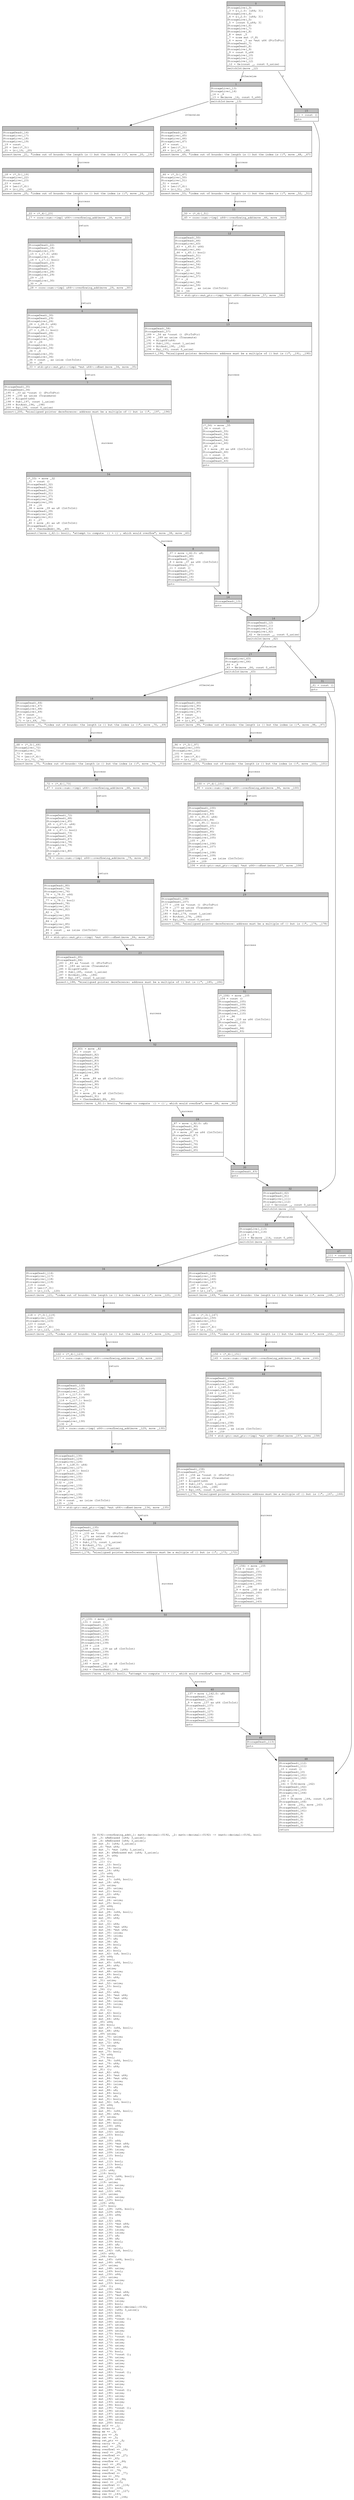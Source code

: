 digraph Mir_0_849 {
    graph [fontname="Courier, monospace"];
    node [fontname="Courier, monospace"];
    edge [fontname="Courier, monospace"];
    label=<fn U192::overflowing_add(_1: math::decimal::U192, _2: math::decimal::U192) -&gt; (math::decimal::U192, bool)<br align="left"/>let _3: &amp;ReErased [u64; 3_usize];<br align="left"/>let _4: &amp;ReErased [u64; 3_usize];<br align="left"/>let mut _5: [u64; 3_usize];<br align="left"/>let _6: *mut u64;<br align="left"/>let mut _7: *mut [u64; 3_usize];<br align="left"/>let mut _8: &amp;ReErased mut [u64; 3_usize];<br align="left"/>let mut _9: u64;<br align="left"/>let _10: ();<br align="left"/>let _11: ();<br align="left"/>let mut _12: bool;<br align="left"/>let mut _13: bool;<br align="left"/>let mut _14: u64;<br align="left"/>let _15: u64;<br align="left"/>let _16: bool;<br align="left"/>let mut _17: (u64, bool);<br align="left"/>let mut _18: u64;<br align="left"/>let _19: usize;<br align="left"/>let mut _20: usize;<br align="left"/>let mut _21: bool;<br align="left"/>let mut _22: u64;<br align="left"/>let _23: usize;<br align="left"/>let mut _24: usize;<br align="left"/>let mut _25: bool;<br align="left"/>let _26: u64;<br align="left"/>let _27: bool;<br align="left"/>let mut _28: (u64, bool);<br align="left"/>let mut _29: u64;<br align="left"/>let mut _30: u64;<br align="left"/>let _31: ();<br align="left"/>let mut _32: u64;<br align="left"/>let mut _33: *mut u64;<br align="left"/>let mut _34: *mut u64;<br align="left"/>let mut _35: isize;<br align="left"/>let mut _36: isize;<br align="left"/>let mut _37: u8;<br align="left"/>let mut _38: u8;<br align="left"/>let mut _39: bool;<br align="left"/>let mut _40: u8;<br align="left"/>let mut _41: bool;<br align="left"/>let mut _42: (u8, bool);<br align="left"/>let _43: u64;<br align="left"/>let _44: bool;<br align="left"/>let mut _45: (u64, bool);<br align="left"/>let mut _46: u64;<br align="left"/>let _47: usize;<br align="left"/>let mut _48: usize;<br align="left"/>let mut _49: bool;<br align="left"/>let mut _50: u64;<br align="left"/>let _51: usize;<br align="left"/>let mut _52: usize;<br align="left"/>let mut _53: bool;<br align="left"/>let _54: ();<br align="left"/>let mut _55: u64;<br align="left"/>let mut _56: *mut u64;<br align="left"/>let mut _57: *mut u64;<br align="left"/>let mut _58: isize;<br align="left"/>let mut _59: isize;<br align="left"/>let mut _60: bool;<br align="left"/>let _61: ();<br align="left"/>let mut _62: bool;<br align="left"/>let mut _63: bool;<br align="left"/>let mut _64: u64;<br align="left"/>let _65: u64;<br align="left"/>let _66: bool;<br align="left"/>let mut _67: (u64, bool);<br align="left"/>let mut _68: u64;<br align="left"/>let _69: usize;<br align="left"/>let mut _70: usize;<br align="left"/>let mut _71: bool;<br align="left"/>let mut _72: u64;<br align="left"/>let _73: usize;<br align="left"/>let mut _74: usize;<br align="left"/>let mut _75: bool;<br align="left"/>let _76: u64;<br align="left"/>let _77: bool;<br align="left"/>let mut _78: (u64, bool);<br align="left"/>let mut _79: u64;<br align="left"/>let mut _80: u64;<br align="left"/>let _81: ();<br align="left"/>let mut _82: u64;<br align="left"/>let mut _83: *mut u64;<br align="left"/>let mut _84: *mut u64;<br align="left"/>let mut _85: isize;<br align="left"/>let mut _86: isize;<br align="left"/>let mut _87: u8;<br align="left"/>let mut _88: u8;<br align="left"/>let mut _89: bool;<br align="left"/>let mut _90: u8;<br align="left"/>let mut _91: bool;<br align="left"/>let mut _92: (u8, bool);<br align="left"/>let _93: u64;<br align="left"/>let _94: bool;<br align="left"/>let mut _95: (u64, bool);<br align="left"/>let mut _96: u64;<br align="left"/>let _97: usize;<br align="left"/>let mut _98: usize;<br align="left"/>let mut _99: bool;<br align="left"/>let mut _100: u64;<br align="left"/>let _101: usize;<br align="left"/>let mut _102: usize;<br align="left"/>let mut _103: bool;<br align="left"/>let _104: ();<br align="left"/>let mut _105: u64;<br align="left"/>let mut _106: *mut u64;<br align="left"/>let mut _107: *mut u64;<br align="left"/>let mut _108: isize;<br align="left"/>let mut _109: isize;<br align="left"/>let mut _110: bool;<br align="left"/>let _111: ();<br align="left"/>let mut _112: bool;<br align="left"/>let mut _113: bool;<br align="left"/>let mut _114: u64;<br align="left"/>let _115: u64;<br align="left"/>let _116: bool;<br align="left"/>let mut _117: (u64, bool);<br align="left"/>let mut _118: u64;<br align="left"/>let _119: usize;<br align="left"/>let mut _120: usize;<br align="left"/>let mut _121: bool;<br align="left"/>let mut _122: u64;<br align="left"/>let _123: usize;<br align="left"/>let mut _124: usize;<br align="left"/>let mut _125: bool;<br align="left"/>let _126: u64;<br align="left"/>let _127: bool;<br align="left"/>let mut _128: (u64, bool);<br align="left"/>let mut _129: u64;<br align="left"/>let mut _130: u64;<br align="left"/>let _131: ();<br align="left"/>let mut _132: u64;<br align="left"/>let mut _133: *mut u64;<br align="left"/>let mut _134: *mut u64;<br align="left"/>let mut _135: isize;<br align="left"/>let mut _136: isize;<br align="left"/>let mut _137: u8;<br align="left"/>let mut _138: u8;<br align="left"/>let mut _139: bool;<br align="left"/>let mut _140: u8;<br align="left"/>let mut _141: bool;<br align="left"/>let mut _142: (u8, bool);<br align="left"/>let _143: u64;<br align="left"/>let _144: bool;<br align="left"/>let mut _145: (u64, bool);<br align="left"/>let mut _146: u64;<br align="left"/>let _147: usize;<br align="left"/>let mut _148: usize;<br align="left"/>let mut _149: bool;<br align="left"/>let mut _150: u64;<br align="left"/>let _151: usize;<br align="left"/>let mut _152: usize;<br align="left"/>let mut _153: bool;<br align="left"/>let _154: ();<br align="left"/>let mut _155: u64;<br align="left"/>let mut _156: *mut u64;<br align="left"/>let mut _157: *mut u64;<br align="left"/>let mut _158: isize;<br align="left"/>let mut _159: isize;<br align="left"/>let mut _160: bool;<br align="left"/>let mut _161: math::decimal::U192;<br align="left"/>let mut _162: [u64; 3_usize];<br align="left"/>let mut _163: bool;<br align="left"/>let mut _164: u64;<br align="left"/>let mut _165: *const ();<br align="left"/>let mut _166: usize;<br align="left"/>let mut _167: usize;<br align="left"/>let mut _168: usize;<br align="left"/>let mut _169: usize;<br align="left"/>let mut _170: bool;<br align="left"/>let mut _171: *const ();<br align="left"/>let mut _172: usize;<br align="left"/>let mut _173: usize;<br align="left"/>let mut _174: usize;<br align="left"/>let mut _175: usize;<br align="left"/>let mut _176: bool;<br align="left"/>let mut _177: *const ();<br align="left"/>let mut _178: usize;<br align="left"/>let mut _179: usize;<br align="left"/>let mut _180: usize;<br align="left"/>let mut _181: usize;<br align="left"/>let mut _182: bool;<br align="left"/>let mut _183: *const ();<br align="left"/>let mut _184: usize;<br align="left"/>let mut _185: usize;<br align="left"/>let mut _186: usize;<br align="left"/>let mut _187: usize;<br align="left"/>let mut _188: bool;<br align="left"/>let mut _189: *const ();<br align="left"/>let mut _190: usize;<br align="left"/>let mut _191: usize;<br align="left"/>let mut _192: usize;<br align="left"/>let mut _193: usize;<br align="left"/>let mut _194: bool;<br align="left"/>let mut _195: *const ();<br align="left"/>let mut _196: usize;<br align="left"/>let mut _197: usize;<br align="left"/>let mut _198: usize;<br align="left"/>let mut _199: usize;<br align="left"/>let mut _200: bool;<br align="left"/>debug self =&gt; _1;<br align="left"/>debug other =&gt; _2;<br align="left"/>debug me =&gt; _3;<br align="left"/>debug you =&gt; _4;<br align="left"/>debug ret =&gt; _5;<br align="left"/>debug ret_ptr =&gt; _6;<br align="left"/>debug carry =&gt; _9;<br align="left"/>debug res1 =&gt; _15;<br align="left"/>debug overflow1 =&gt; _16;<br align="left"/>debug res2 =&gt; _26;<br align="left"/>debug overflow2 =&gt; _27;<br align="left"/>debug res =&gt; _43;<br align="left"/>debug overflow =&gt; _44;<br align="left"/>debug res1 =&gt; _65;<br align="left"/>debug overflow1 =&gt; _66;<br align="left"/>debug res2 =&gt; _76;<br align="left"/>debug overflow2 =&gt; _77;<br align="left"/>debug res =&gt; _93;<br align="left"/>debug overflow =&gt; _94;<br align="left"/>debug res1 =&gt; _115;<br align="left"/>debug overflow1 =&gt; _116;<br align="left"/>debug res2 =&gt; _126;<br align="left"/>debug overflow2 =&gt; _127;<br align="left"/>debug res =&gt; _143;<br align="left"/>debug overflow =&gt; _144;<br align="left"/>>;
    bb0__0_849 [shape="none", label=<<table border="0" cellborder="1" cellspacing="0"><tr><td bgcolor="gray" align="center" colspan="1">0</td></tr><tr><td align="left" balign="left">StorageLive(_3)<br/>_3 = &amp;(_1.0: [u64; 3])<br/>StorageLive(_4)<br/>_4 = &amp;(_2.0: [u64; 3])<br/>StorageLive(_5)<br/>_5 = [const 0_u64; 3]<br/>StorageLive(_6)<br/>StorageLive(_7)<br/>StorageLive(_8)<br/>_8 = &amp;mut _5<br/>_7 = &amp;raw mut (*_8)<br/>_6 = move _7 as *mut u64 (PtrToPtr)<br/>StorageDead(_7)<br/>StorageDead(_8)<br/>StorageLive(_9)<br/>_9 = const 0_u64<br/>StorageLive(_10)<br/>StorageLive(_11)<br/>StorageLive(_12)<br/>_12 = Ge(const _, const 0_usize)<br/></td></tr><tr><td align="left">switchInt(move _12)</td></tr></table>>];
    bb1__0_849 [shape="none", label=<<table border="0" cellborder="1" cellspacing="0"><tr><td bgcolor="gray" align="center" colspan="1">1</td></tr><tr><td align="left" balign="left">StorageLive(_13)<br/>StorageLive(_14)<br/>_14 = _9<br/>_13 = Ne(move _14, const 0_u64)<br/></td></tr><tr><td align="left">switchInt(move _13)</td></tr></table>>];
    bb2__0_849 [shape="none", label=<<table border="0" cellborder="1" cellspacing="0"><tr><td bgcolor="gray" align="center" colspan="1">2</td></tr><tr><td align="left" balign="left">StorageDead(_14)<br/>StorageLive(_17)<br/>StorageLive(_18)<br/>StorageLive(_19)<br/>_19 = const _<br/>_20 = Len((*_3))<br/>_21 = Lt(_19, _20)<br/></td></tr><tr><td align="left">assert(move _21, &quot;index out of bounds: the length is {} but the index is {}&quot;, move _20, _19)</td></tr></table>>];
    bb3__0_849 [shape="none", label=<<table border="0" cellborder="1" cellspacing="0"><tr><td bgcolor="gray" align="center" colspan="1">3</td></tr><tr><td align="left" balign="left">_18 = (*_3)[_19]<br/>StorageLive(_22)<br/>StorageLive(_23)<br/>_23 = const _<br/>_24 = Len((*_4))<br/>_25 = Lt(_23, _24)<br/></td></tr><tr><td align="left">assert(move _25, &quot;index out of bounds: the length is {} but the index is {}&quot;, move _24, _23)</td></tr></table>>];
    bb4__0_849 [shape="none", label=<<table border="0" cellborder="1" cellspacing="0"><tr><td bgcolor="gray" align="center" colspan="1">4</td></tr><tr><td align="left" balign="left">_22 = (*_4)[_23]<br/></td></tr><tr><td align="left">_17 = core::num::&lt;impl u64&gt;::overflowing_add(move _18, move _22)</td></tr></table>>];
    bb5__0_849 [shape="none", label=<<table border="0" cellborder="1" cellspacing="0"><tr><td bgcolor="gray" align="center" colspan="1">5</td></tr><tr><td align="left" balign="left">StorageDead(_22)<br/>StorageDead(_18)<br/>StorageLive(_15)<br/>_15 = (_17.0: u64)<br/>StorageLive(_16)<br/>_16 = (_17.1: bool)<br/>StorageDead(_23)<br/>StorageDead(_19)<br/>StorageDead(_17)<br/>StorageLive(_28)<br/>StorageLive(_29)<br/>_29 = _15<br/>StorageLive(_30)<br/>_30 = _9<br/></td></tr><tr><td align="left">_28 = core::num::&lt;impl u64&gt;::overflowing_add(move _29, move _30)</td></tr></table>>];
    bb6__0_849 [shape="none", label=<<table border="0" cellborder="1" cellspacing="0"><tr><td bgcolor="gray" align="center" colspan="1">6</td></tr><tr><td align="left" balign="left">StorageDead(_30)<br/>StorageDead(_29)<br/>StorageLive(_26)<br/>_26 = (_28.0: u64)<br/>StorageLive(_27)<br/>_27 = (_28.1: bool)<br/>StorageDead(_28)<br/>StorageLive(_31)<br/>StorageLive(_32)<br/>_32 = _26<br/>StorageLive(_33)<br/>StorageLive(_34)<br/>_34 = _6<br/>StorageLive(_35)<br/>StorageLive(_36)<br/>_36 = const _ as isize (IntToInt)<br/>_35 = _36<br/></td></tr><tr><td align="left">_33 = std::ptr::mut_ptr::&lt;impl *mut u64&gt;::offset(move _34, move _35)</td></tr></table>>];
    bb7__0_849 [shape="none", label=<<table border="0" cellborder="1" cellspacing="0"><tr><td bgcolor="gray" align="center" colspan="1">7</td></tr><tr><td align="left" balign="left">StorageDead(_35)<br/>StorageDead(_34)<br/>_195 = _33 as *const () (PtrToPtr)<br/>_196 = _195 as usize (Transmute)<br/>_197 = AlignOf(u64)<br/>_198 = Sub(_197, const 1_usize)<br/>_199 = BitAnd(_196, _198)<br/>_200 = Eq(_199, const 0_usize)<br/></td></tr><tr><td align="left">assert(_200, &quot;misaligned pointer dereference: address must be a multiple of {} but is {}&quot;, _197, _196)</td></tr></table>>];
    bb8__0_849 [shape="none", label=<<table border="0" cellborder="1" cellspacing="0"><tr><td bgcolor="gray" align="center" colspan="1">8</td></tr><tr><td align="left" balign="left">_37 = move (_42.0: u8)<br/>StorageDead(_40)<br/>StorageDead(_38)<br/>_9 = move _37 as u64 (IntToInt)<br/>StorageDead(_37)<br/>_11 = const ()<br/>StorageDead(_27)<br/>StorageDead(_26)<br/>StorageDead(_16)<br/>StorageDead(_15)<br/></td></tr><tr><td align="left">goto</td></tr></table>>];
    bb9__0_849 [shape="none", label=<<table border="0" cellborder="1" cellspacing="0"><tr><td bgcolor="gray" align="center" colspan="1">9</td></tr><tr><td align="left" balign="left">StorageDead(_14)<br/>StorageLive(_45)<br/>StorageLive(_46)<br/>StorageLive(_47)<br/>_47 = const _<br/>_48 = Len((*_3))<br/>_49 = Lt(_47, _48)<br/></td></tr><tr><td align="left">assert(move _49, &quot;index out of bounds: the length is {} but the index is {}&quot;, move _48, _47)</td></tr></table>>];
    bb10__0_849 [shape="none", label=<<table border="0" cellborder="1" cellspacing="0"><tr><td bgcolor="gray" align="center" colspan="1">10</td></tr><tr><td align="left" balign="left">_46 = (*_3)[_47]<br/>StorageLive(_50)<br/>StorageLive(_51)<br/>_51 = const _<br/>_52 = Len((*_4))<br/>_53 = Lt(_51, _52)<br/></td></tr><tr><td align="left">assert(move _53, &quot;index out of bounds: the length is {} but the index is {}&quot;, move _52, _51)</td></tr></table>>];
    bb11__0_849 [shape="none", label=<<table border="0" cellborder="1" cellspacing="0"><tr><td bgcolor="gray" align="center" colspan="1">11</td></tr><tr><td align="left" balign="left">_50 = (*_4)[_51]<br/></td></tr><tr><td align="left">_45 = core::num::&lt;impl u64&gt;::overflowing_add(move _46, move _50)</td></tr></table>>];
    bb12__0_849 [shape="none", label=<<table border="0" cellborder="1" cellspacing="0"><tr><td bgcolor="gray" align="center" colspan="1">12</td></tr><tr><td align="left" balign="left">StorageDead(_50)<br/>StorageDead(_46)<br/>StorageLive(_43)<br/>_43 = (_45.0: u64)<br/>StorageLive(_44)<br/>_44 = (_45.1: bool)<br/>StorageDead(_51)<br/>StorageDead(_47)<br/>StorageDead(_45)<br/>StorageLive(_54)<br/>StorageLive(_55)<br/>_55 = _43<br/>StorageLive(_56)<br/>StorageLive(_57)<br/>_57 = _6<br/>StorageLive(_58)<br/>StorageLive(_59)<br/>_59 = const _ as isize (IntToInt)<br/>_58 = _59<br/></td></tr><tr><td align="left">_56 = std::ptr::mut_ptr::&lt;impl *mut u64&gt;::offset(move _57, move _58)</td></tr></table>>];
    bb13__0_849 [shape="none", label=<<table border="0" cellborder="1" cellspacing="0"><tr><td bgcolor="gray" align="center" colspan="1">13</td></tr><tr><td align="left" balign="left">StorageDead(_58)<br/>StorageDead(_57)<br/>_189 = _56 as *const () (PtrToPtr)<br/>_190 = _189 as usize (Transmute)<br/>_191 = AlignOf(u64)<br/>_192 = Sub(_191, const 1_usize)<br/>_193 = BitAnd(_190, _192)<br/>_194 = Eq(_193, const 0_usize)<br/></td></tr><tr><td align="left">assert(_194, &quot;misaligned pointer dereference: address must be a multiple of {} but is {}&quot;, _191, _190)</td></tr></table>>];
    bb14__0_849 [shape="none", label=<<table border="0" cellborder="1" cellspacing="0"><tr><td bgcolor="gray" align="center" colspan="1">14</td></tr><tr><td align="left" balign="left">StorageDead(_13)<br/></td></tr><tr><td align="left">goto</td></tr></table>>];
    bb15__0_849 [shape="none", label=<<table border="0" cellborder="1" cellspacing="0"><tr><td bgcolor="gray" align="center" colspan="1">15</td></tr><tr><td align="left" balign="left">_11 = const ()<br/></td></tr><tr><td align="left">goto</td></tr></table>>];
    bb16__0_849 [shape="none", label=<<table border="0" cellborder="1" cellspacing="0"><tr><td bgcolor="gray" align="center" colspan="1">16</td></tr><tr><td align="left" balign="left">StorageDead(_12)<br/>StorageDead(_11)<br/>StorageLive(_61)<br/>StorageLive(_62)<br/>_62 = Ge(const _, const 0_usize)<br/></td></tr><tr><td align="left">switchInt(move _62)</td></tr></table>>];
    bb17__0_849 [shape="none", label=<<table border="0" cellborder="1" cellspacing="0"><tr><td bgcolor="gray" align="center" colspan="1">17</td></tr><tr><td align="left" balign="left">StorageLive(_63)<br/>StorageLive(_64)<br/>_64 = _9<br/>_63 = Ne(move _64, const 0_u64)<br/></td></tr><tr><td align="left">switchInt(move _63)</td></tr></table>>];
    bb18__0_849 [shape="none", label=<<table border="0" cellborder="1" cellspacing="0"><tr><td bgcolor="gray" align="center" colspan="1">18</td></tr><tr><td align="left" balign="left">StorageDead(_64)<br/>StorageLive(_67)<br/>StorageLive(_68)<br/>StorageLive(_69)<br/>_69 = const _<br/>_70 = Len((*_3))<br/>_71 = Lt(_69, _70)<br/></td></tr><tr><td align="left">assert(move _71, &quot;index out of bounds: the length is {} but the index is {}&quot;, move _70, _69)</td></tr></table>>];
    bb19__0_849 [shape="none", label=<<table border="0" cellborder="1" cellspacing="0"><tr><td bgcolor="gray" align="center" colspan="1">19</td></tr><tr><td align="left" balign="left">_68 = (*_3)[_69]<br/>StorageLive(_72)<br/>StorageLive(_73)<br/>_73 = const _<br/>_74 = Len((*_4))<br/>_75 = Lt(_73, _74)<br/></td></tr><tr><td align="left">assert(move _75, &quot;index out of bounds: the length is {} but the index is {}&quot;, move _74, _73)</td></tr></table>>];
    bb20__0_849 [shape="none", label=<<table border="0" cellborder="1" cellspacing="0"><tr><td bgcolor="gray" align="center" colspan="1">20</td></tr><tr><td align="left" balign="left">_72 = (*_4)[_73]<br/></td></tr><tr><td align="left">_67 = core::num::&lt;impl u64&gt;::overflowing_add(move _68, move _72)</td></tr></table>>];
    bb21__0_849 [shape="none", label=<<table border="0" cellborder="1" cellspacing="0"><tr><td bgcolor="gray" align="center" colspan="1">21</td></tr><tr><td align="left" balign="left">StorageDead(_72)<br/>StorageDead(_68)<br/>StorageLive(_65)<br/>_65 = (_67.0: u64)<br/>StorageLive(_66)<br/>_66 = (_67.1: bool)<br/>StorageDead(_73)<br/>StorageDead(_69)<br/>StorageDead(_67)<br/>StorageLive(_78)<br/>StorageLive(_79)<br/>_79 = _65<br/>StorageLive(_80)<br/>_80 = _9<br/></td></tr><tr><td align="left">_78 = core::num::&lt;impl u64&gt;::overflowing_add(move _79, move _80)</td></tr></table>>];
    bb22__0_849 [shape="none", label=<<table border="0" cellborder="1" cellspacing="0"><tr><td bgcolor="gray" align="center" colspan="1">22</td></tr><tr><td align="left" balign="left">StorageDead(_80)<br/>StorageDead(_79)<br/>StorageLive(_76)<br/>_76 = (_78.0: u64)<br/>StorageLive(_77)<br/>_77 = (_78.1: bool)<br/>StorageDead(_78)<br/>StorageLive(_81)<br/>StorageLive(_82)<br/>_82 = _76<br/>StorageLive(_83)<br/>StorageLive(_84)<br/>_84 = _6<br/>StorageLive(_85)<br/>StorageLive(_86)<br/>_86 = const _ as isize (IntToInt)<br/>_85 = _86<br/></td></tr><tr><td align="left">_83 = std::ptr::mut_ptr::&lt;impl *mut u64&gt;::offset(move _84, move _85)</td></tr></table>>];
    bb23__0_849 [shape="none", label=<<table border="0" cellborder="1" cellspacing="0"><tr><td bgcolor="gray" align="center" colspan="1">23</td></tr><tr><td align="left" balign="left">StorageDead(_85)<br/>StorageDead(_84)<br/>_183 = _83 as *const () (PtrToPtr)<br/>_184 = _183 as usize (Transmute)<br/>_185 = AlignOf(u64)<br/>_186 = Sub(_185, const 1_usize)<br/>_187 = BitAnd(_184, _186)<br/>_188 = Eq(_187, const 0_usize)<br/></td></tr><tr><td align="left">assert(_188, &quot;misaligned pointer dereference: address must be a multiple of {} but is {}&quot;, _185, _184)</td></tr></table>>];
    bb24__0_849 [shape="none", label=<<table border="0" cellborder="1" cellspacing="0"><tr><td bgcolor="gray" align="center" colspan="1">24</td></tr><tr><td align="left" balign="left">_87 = move (_92.0: u8)<br/>StorageDead(_90)<br/>StorageDead(_88)<br/>_9 = move _87 as u64 (IntToInt)<br/>StorageDead(_87)<br/>_61 = const ()<br/>StorageDead(_77)<br/>StorageDead(_76)<br/>StorageDead(_66)<br/>StorageDead(_65)<br/></td></tr><tr><td align="left">goto</td></tr></table>>];
    bb25__0_849 [shape="none", label=<<table border="0" cellborder="1" cellspacing="0"><tr><td bgcolor="gray" align="center" colspan="1">25</td></tr><tr><td align="left" balign="left">StorageDead(_64)<br/>StorageLive(_95)<br/>StorageLive(_96)<br/>StorageLive(_97)<br/>_97 = const _<br/>_98 = Len((*_3))<br/>_99 = Lt(_97, _98)<br/></td></tr><tr><td align="left">assert(move _99, &quot;index out of bounds: the length is {} but the index is {}&quot;, move _98, _97)</td></tr></table>>];
    bb26__0_849 [shape="none", label=<<table border="0" cellborder="1" cellspacing="0"><tr><td bgcolor="gray" align="center" colspan="1">26</td></tr><tr><td align="left" balign="left">_96 = (*_3)[_97]<br/>StorageLive(_100)<br/>StorageLive(_101)<br/>_101 = const _<br/>_102 = Len((*_4))<br/>_103 = Lt(_101, _102)<br/></td></tr><tr><td align="left">assert(move _103, &quot;index out of bounds: the length is {} but the index is {}&quot;, move _102, _101)</td></tr></table>>];
    bb27__0_849 [shape="none", label=<<table border="0" cellborder="1" cellspacing="0"><tr><td bgcolor="gray" align="center" colspan="1">27</td></tr><tr><td align="left" balign="left">_100 = (*_4)[_101]<br/></td></tr><tr><td align="left">_95 = core::num::&lt;impl u64&gt;::overflowing_add(move _96, move _100)</td></tr></table>>];
    bb28__0_849 [shape="none", label=<<table border="0" cellborder="1" cellspacing="0"><tr><td bgcolor="gray" align="center" colspan="1">28</td></tr><tr><td align="left" balign="left">StorageDead(_100)<br/>StorageDead(_96)<br/>StorageLive(_93)<br/>_93 = (_95.0: u64)<br/>StorageLive(_94)<br/>_94 = (_95.1: bool)<br/>StorageDead(_101)<br/>StorageDead(_97)<br/>StorageDead(_95)<br/>StorageLive(_104)<br/>StorageLive(_105)<br/>_105 = _93<br/>StorageLive(_106)<br/>StorageLive(_107)<br/>_107 = _6<br/>StorageLive(_108)<br/>StorageLive(_109)<br/>_109 = const _ as isize (IntToInt)<br/>_108 = _109<br/></td></tr><tr><td align="left">_106 = std::ptr::mut_ptr::&lt;impl *mut u64&gt;::offset(move _107, move _108)</td></tr></table>>];
    bb29__0_849 [shape="none", label=<<table border="0" cellborder="1" cellspacing="0"><tr><td bgcolor="gray" align="center" colspan="1">29</td></tr><tr><td align="left" balign="left">StorageDead(_108)<br/>StorageDead(_107)<br/>_177 = _106 as *const () (PtrToPtr)<br/>_178 = _177 as usize (Transmute)<br/>_179 = AlignOf(u64)<br/>_180 = Sub(_179, const 1_usize)<br/>_181 = BitAnd(_178, _180)<br/>_182 = Eq(_181, const 0_usize)<br/></td></tr><tr><td align="left">assert(_182, &quot;misaligned pointer dereference: address must be a multiple of {} but is {}&quot;, _179, _178)</td></tr></table>>];
    bb30__0_849 [shape="none", label=<<table border="0" cellborder="1" cellspacing="0"><tr><td bgcolor="gray" align="center" colspan="1">30</td></tr><tr><td align="left" balign="left">StorageDead(_63)<br/></td></tr><tr><td align="left">goto</td></tr></table>>];
    bb31__0_849 [shape="none", label=<<table border="0" cellborder="1" cellspacing="0"><tr><td bgcolor="gray" align="center" colspan="1">31</td></tr><tr><td align="left" balign="left">_61 = const ()<br/></td></tr><tr><td align="left">goto</td></tr></table>>];
    bb32__0_849 [shape="none", label=<<table border="0" cellborder="1" cellspacing="0"><tr><td bgcolor="gray" align="center" colspan="1">32</td></tr><tr><td align="left" balign="left">StorageDead(_62)<br/>StorageDead(_61)<br/>StorageLive(_111)<br/>StorageLive(_112)<br/>_112 = Ge(const _, const 0_usize)<br/></td></tr><tr><td align="left">switchInt(move _112)</td></tr></table>>];
    bb33__0_849 [shape="none", label=<<table border="0" cellborder="1" cellspacing="0"><tr><td bgcolor="gray" align="center" colspan="1">33</td></tr><tr><td align="left" balign="left">StorageLive(_113)<br/>StorageLive(_114)<br/>_114 = _9<br/>_113 = Ne(move _114, const 0_u64)<br/></td></tr><tr><td align="left">switchInt(move _113)</td></tr></table>>];
    bb34__0_849 [shape="none", label=<<table border="0" cellborder="1" cellspacing="0"><tr><td bgcolor="gray" align="center" colspan="1">34</td></tr><tr><td align="left" balign="left">StorageDead(_114)<br/>StorageLive(_117)<br/>StorageLive(_118)<br/>StorageLive(_119)<br/>_119 = const _<br/>_120 = Len((*_3))<br/>_121 = Lt(_119, _120)<br/></td></tr><tr><td align="left">assert(move _121, &quot;index out of bounds: the length is {} but the index is {}&quot;, move _120, _119)</td></tr></table>>];
    bb35__0_849 [shape="none", label=<<table border="0" cellborder="1" cellspacing="0"><tr><td bgcolor="gray" align="center" colspan="1">35</td></tr><tr><td align="left" balign="left">_118 = (*_3)[_119]<br/>StorageLive(_122)<br/>StorageLive(_123)<br/>_123 = const _<br/>_124 = Len((*_4))<br/>_125 = Lt(_123, _124)<br/></td></tr><tr><td align="left">assert(move _125, &quot;index out of bounds: the length is {} but the index is {}&quot;, move _124, _123)</td></tr></table>>];
    bb36__0_849 [shape="none", label=<<table border="0" cellborder="1" cellspacing="0"><tr><td bgcolor="gray" align="center" colspan="1">36</td></tr><tr><td align="left" balign="left">_122 = (*_4)[_123]<br/></td></tr><tr><td align="left">_117 = core::num::&lt;impl u64&gt;::overflowing_add(move _118, move _122)</td></tr></table>>];
    bb37__0_849 [shape="none", label=<<table border="0" cellborder="1" cellspacing="0"><tr><td bgcolor="gray" align="center" colspan="1">37</td></tr><tr><td align="left" balign="left">StorageDead(_122)<br/>StorageDead(_118)<br/>StorageLive(_115)<br/>_115 = (_117.0: u64)<br/>StorageLive(_116)<br/>_116 = (_117.1: bool)<br/>StorageDead(_123)<br/>StorageDead(_119)<br/>StorageDead(_117)<br/>StorageLive(_128)<br/>StorageLive(_129)<br/>_129 = _115<br/>StorageLive(_130)<br/>_130 = _9<br/></td></tr><tr><td align="left">_128 = core::num::&lt;impl u64&gt;::overflowing_add(move _129, move _130)</td></tr></table>>];
    bb38__0_849 [shape="none", label=<<table border="0" cellborder="1" cellspacing="0"><tr><td bgcolor="gray" align="center" colspan="1">38</td></tr><tr><td align="left" balign="left">StorageDead(_130)<br/>StorageDead(_129)<br/>StorageLive(_126)<br/>_126 = (_128.0: u64)<br/>StorageLive(_127)<br/>_127 = (_128.1: bool)<br/>StorageDead(_128)<br/>StorageLive(_131)<br/>StorageLive(_132)<br/>_132 = _126<br/>StorageLive(_133)<br/>StorageLive(_134)<br/>_134 = _6<br/>StorageLive(_135)<br/>StorageLive(_136)<br/>_136 = const _ as isize (IntToInt)<br/>_135 = _136<br/></td></tr><tr><td align="left">_133 = std::ptr::mut_ptr::&lt;impl *mut u64&gt;::offset(move _134, move _135)</td></tr></table>>];
    bb39__0_849 [shape="none", label=<<table border="0" cellborder="1" cellspacing="0"><tr><td bgcolor="gray" align="center" colspan="1">39</td></tr><tr><td align="left" balign="left">StorageDead(_135)<br/>StorageDead(_134)<br/>_171 = _133 as *const () (PtrToPtr)<br/>_172 = _171 as usize (Transmute)<br/>_173 = AlignOf(u64)<br/>_174 = Sub(_173, const 1_usize)<br/>_175 = BitAnd(_172, _174)<br/>_176 = Eq(_175, const 0_usize)<br/></td></tr><tr><td align="left">assert(_176, &quot;misaligned pointer dereference: address must be a multiple of {} but is {}&quot;, _173, _172)</td></tr></table>>];
    bb40__0_849 [shape="none", label=<<table border="0" cellborder="1" cellspacing="0"><tr><td bgcolor="gray" align="center" colspan="1">40</td></tr><tr><td align="left" balign="left">_137 = move (_142.0: u8)<br/>StorageDead(_140)<br/>StorageDead(_138)<br/>_9 = move _137 as u64 (IntToInt)<br/>StorageDead(_137)<br/>_111 = const ()<br/>StorageDead(_127)<br/>StorageDead(_126)<br/>StorageDead(_116)<br/>StorageDead(_115)<br/></td></tr><tr><td align="left">goto</td></tr></table>>];
    bb41__0_849 [shape="none", label=<<table border="0" cellborder="1" cellspacing="0"><tr><td bgcolor="gray" align="center" colspan="1">41</td></tr><tr><td align="left" balign="left">StorageDead(_114)<br/>StorageLive(_145)<br/>StorageLive(_146)<br/>StorageLive(_147)<br/>_147 = const _<br/>_148 = Len((*_3))<br/>_149 = Lt(_147, _148)<br/></td></tr><tr><td align="left">assert(move _149, &quot;index out of bounds: the length is {} but the index is {}&quot;, move _148, _147)</td></tr></table>>];
    bb42__0_849 [shape="none", label=<<table border="0" cellborder="1" cellspacing="0"><tr><td bgcolor="gray" align="center" colspan="1">42</td></tr><tr><td align="left" balign="left">_146 = (*_3)[_147]<br/>StorageLive(_150)<br/>StorageLive(_151)<br/>_151 = const _<br/>_152 = Len((*_4))<br/>_153 = Lt(_151, _152)<br/></td></tr><tr><td align="left">assert(move _153, &quot;index out of bounds: the length is {} but the index is {}&quot;, move _152, _151)</td></tr></table>>];
    bb43__0_849 [shape="none", label=<<table border="0" cellborder="1" cellspacing="0"><tr><td bgcolor="gray" align="center" colspan="1">43</td></tr><tr><td align="left" balign="left">_150 = (*_4)[_151]<br/></td></tr><tr><td align="left">_145 = core::num::&lt;impl u64&gt;::overflowing_add(move _146, move _150)</td></tr></table>>];
    bb44__0_849 [shape="none", label=<<table border="0" cellborder="1" cellspacing="0"><tr><td bgcolor="gray" align="center" colspan="1">44</td></tr><tr><td align="left" balign="left">StorageDead(_150)<br/>StorageDead(_146)<br/>StorageLive(_143)<br/>_143 = (_145.0: u64)<br/>StorageLive(_144)<br/>_144 = (_145.1: bool)<br/>StorageDead(_151)<br/>StorageDead(_147)<br/>StorageDead(_145)<br/>StorageLive(_154)<br/>StorageLive(_155)<br/>_155 = _143<br/>StorageLive(_156)<br/>StorageLive(_157)<br/>_157 = _6<br/>StorageLive(_158)<br/>StorageLive(_159)<br/>_159 = const _ as isize (IntToInt)<br/>_158 = _159<br/></td></tr><tr><td align="left">_156 = std::ptr::mut_ptr::&lt;impl *mut u64&gt;::offset(move _157, move _158)</td></tr></table>>];
    bb45__0_849 [shape="none", label=<<table border="0" cellborder="1" cellspacing="0"><tr><td bgcolor="gray" align="center" colspan="1">45</td></tr><tr><td align="left" balign="left">StorageDead(_158)<br/>StorageDead(_157)<br/>_165 = _156 as *const () (PtrToPtr)<br/>_166 = _165 as usize (Transmute)<br/>_167 = AlignOf(u64)<br/>_168 = Sub(_167, const 1_usize)<br/>_169 = BitAnd(_166, _168)<br/>_170 = Eq(_169, const 0_usize)<br/></td></tr><tr><td align="left">assert(_170, &quot;misaligned pointer dereference: address must be a multiple of {} but is {}&quot;, _167, _166)</td></tr></table>>];
    bb46__0_849 [shape="none", label=<<table border="0" cellborder="1" cellspacing="0"><tr><td bgcolor="gray" align="center" colspan="1">46</td></tr><tr><td align="left" balign="left">StorageDead(_113)<br/></td></tr><tr><td align="left">goto</td></tr></table>>];
    bb47__0_849 [shape="none", label=<<table border="0" cellborder="1" cellspacing="0"><tr><td bgcolor="gray" align="center" colspan="1">47</td></tr><tr><td align="left" balign="left">_111 = const ()<br/></td></tr><tr><td align="left">goto</td></tr></table>>];
    bb48__0_849 [shape="none", label=<<table border="0" cellborder="1" cellspacing="0"><tr><td bgcolor="gray" align="center" colspan="1">48</td></tr><tr><td align="left" balign="left">StorageDead(_112)<br/>StorageDead(_111)<br/>_10 = const ()<br/>StorageDead(_10)<br/>StorageLive(_161)<br/>StorageLive(_162)<br/>_162 = _5<br/>_161 = U192(move _162)<br/>StorageDead(_162)<br/>StorageLive(_163)<br/>StorageLive(_164)<br/>_164 = _9<br/>_163 = Gt(move _164, const 0_u64)<br/>StorageDead(_164)<br/>_0 = (move _161, move _163)<br/>StorageDead(_163)<br/>StorageDead(_161)<br/>StorageDead(_9)<br/>StorageDead(_6)<br/>StorageDead(_5)<br/>StorageDead(_4)<br/>StorageDead(_3)<br/></td></tr><tr><td align="left">return</td></tr></table>>];
    bb49__0_849 [shape="none", label=<<table border="0" cellborder="1" cellspacing="0"><tr><td bgcolor="gray" align="center" colspan="1">49</td></tr><tr><td align="left" balign="left">(*_156) = move _155<br/>_154 = const ()<br/>StorageDead(_155)<br/>StorageDead(_159)<br/>StorageDead(_156)<br/>StorageDead(_154)<br/>StorageLive(_160)<br/>_160 = _144<br/>_9 = move _160 as u64 (IntToInt)<br/>StorageDead(_160)<br/>_111 = const ()<br/>StorageDead(_144)<br/>StorageDead(_143)<br/></td></tr><tr><td align="left">goto</td></tr></table>>];
    bb50__0_849 [shape="none", label=<<table border="0" cellborder="1" cellspacing="0"><tr><td bgcolor="gray" align="center" colspan="1">50</td></tr><tr><td align="left" balign="left">(*_133) = move _132<br/>_131 = const ()<br/>StorageDead(_132)<br/>StorageDead(_136)<br/>StorageDead(_133)<br/>StorageDead(_131)<br/>StorageLive(_137)<br/>StorageLive(_138)<br/>StorageLive(_139)<br/>_139 = _116<br/>_138 = move _139 as u8 (IntToInt)<br/>StorageDead(_139)<br/>StorageLive(_140)<br/>StorageLive(_141)<br/>_141 = _127<br/>_140 = move _141 as u8 (IntToInt)<br/>StorageDead(_141)<br/>_142 = CheckedAdd(_138, _140)<br/></td></tr><tr><td align="left">assert(!move (_142.1: bool), &quot;attempt to compute `{} + {}`, which would overflow&quot;, move _138, move _140)</td></tr></table>>];
    bb51__0_849 [shape="none", label=<<table border="0" cellborder="1" cellspacing="0"><tr><td bgcolor="gray" align="center" colspan="1">51</td></tr><tr><td align="left" balign="left">(*_106) = move _105<br/>_104 = const ()<br/>StorageDead(_105)<br/>StorageDead(_109)<br/>StorageDead(_106)<br/>StorageDead(_104)<br/>StorageLive(_110)<br/>_110 = _94<br/>_9 = move _110 as u64 (IntToInt)<br/>StorageDead(_110)<br/>_61 = const ()<br/>StorageDead(_94)<br/>StorageDead(_93)<br/></td></tr><tr><td align="left">goto</td></tr></table>>];
    bb52__0_849 [shape="none", label=<<table border="0" cellborder="1" cellspacing="0"><tr><td bgcolor="gray" align="center" colspan="1">52</td></tr><tr><td align="left" balign="left">(*_83) = move _82<br/>_81 = const ()<br/>StorageDead(_82)<br/>StorageDead(_86)<br/>StorageDead(_83)<br/>StorageDead(_81)<br/>StorageLive(_87)<br/>StorageLive(_88)<br/>StorageLive(_89)<br/>_89 = _66<br/>_88 = move _89 as u8 (IntToInt)<br/>StorageDead(_89)<br/>StorageLive(_90)<br/>StorageLive(_91)<br/>_91 = _77<br/>_90 = move _91 as u8 (IntToInt)<br/>StorageDead(_91)<br/>_92 = CheckedAdd(_88, _90)<br/></td></tr><tr><td align="left">assert(!move (_92.1: bool), &quot;attempt to compute `{} + {}`, which would overflow&quot;, move _88, move _90)</td></tr></table>>];
    bb53__0_849 [shape="none", label=<<table border="0" cellborder="1" cellspacing="0"><tr><td bgcolor="gray" align="center" colspan="1">53</td></tr><tr><td align="left" balign="left">(*_56) = move _55<br/>_54 = const ()<br/>StorageDead(_55)<br/>StorageDead(_59)<br/>StorageDead(_56)<br/>StorageDead(_54)<br/>StorageLive(_60)<br/>_60 = _44<br/>_9 = move _60 as u64 (IntToInt)<br/>StorageDead(_60)<br/>_11 = const ()<br/>StorageDead(_44)<br/>StorageDead(_43)<br/></td></tr><tr><td align="left">goto</td></tr></table>>];
    bb54__0_849 [shape="none", label=<<table border="0" cellborder="1" cellspacing="0"><tr><td bgcolor="gray" align="center" colspan="1">54</td></tr><tr><td align="left" balign="left">(*_33) = move _32<br/>_31 = const ()<br/>StorageDead(_32)<br/>StorageDead(_36)<br/>StorageDead(_33)<br/>StorageDead(_31)<br/>StorageLive(_37)<br/>StorageLive(_38)<br/>StorageLive(_39)<br/>_39 = _16<br/>_38 = move _39 as u8 (IntToInt)<br/>StorageDead(_39)<br/>StorageLive(_40)<br/>StorageLive(_41)<br/>_41 = _27<br/>_40 = move _41 as u8 (IntToInt)<br/>StorageDead(_41)<br/>_42 = CheckedAdd(_38, _40)<br/></td></tr><tr><td align="left">assert(!move (_42.1: bool), &quot;attempt to compute `{} + {}`, which would overflow&quot;, move _38, move _40)</td></tr></table>>];
    bb0__0_849 -> bb15__0_849 [label="0"];
    bb0__0_849 -> bb1__0_849 [label="otherwise"];
    bb1__0_849 -> bb9__0_849 [label="0"];
    bb1__0_849 -> bb2__0_849 [label="otherwise"];
    bb2__0_849 -> bb3__0_849 [label="success"];
    bb3__0_849 -> bb4__0_849 [label="success"];
    bb4__0_849 -> bb5__0_849 [label="return"];
    bb5__0_849 -> bb6__0_849 [label="return"];
    bb6__0_849 -> bb7__0_849 [label="return"];
    bb7__0_849 -> bb54__0_849 [label="success"];
    bb8__0_849 -> bb14__0_849 [label=""];
    bb9__0_849 -> bb10__0_849 [label="success"];
    bb10__0_849 -> bb11__0_849 [label="success"];
    bb11__0_849 -> bb12__0_849 [label="return"];
    bb12__0_849 -> bb13__0_849 [label="return"];
    bb13__0_849 -> bb53__0_849 [label="success"];
    bb14__0_849 -> bb16__0_849 [label=""];
    bb15__0_849 -> bb16__0_849 [label=""];
    bb16__0_849 -> bb31__0_849 [label="0"];
    bb16__0_849 -> bb17__0_849 [label="otherwise"];
    bb17__0_849 -> bb25__0_849 [label="0"];
    bb17__0_849 -> bb18__0_849 [label="otherwise"];
    bb18__0_849 -> bb19__0_849 [label="success"];
    bb19__0_849 -> bb20__0_849 [label="success"];
    bb20__0_849 -> bb21__0_849 [label="return"];
    bb21__0_849 -> bb22__0_849 [label="return"];
    bb22__0_849 -> bb23__0_849 [label="return"];
    bb23__0_849 -> bb52__0_849 [label="success"];
    bb24__0_849 -> bb30__0_849 [label=""];
    bb25__0_849 -> bb26__0_849 [label="success"];
    bb26__0_849 -> bb27__0_849 [label="success"];
    bb27__0_849 -> bb28__0_849 [label="return"];
    bb28__0_849 -> bb29__0_849 [label="return"];
    bb29__0_849 -> bb51__0_849 [label="success"];
    bb30__0_849 -> bb32__0_849 [label=""];
    bb31__0_849 -> bb32__0_849 [label=""];
    bb32__0_849 -> bb47__0_849 [label="0"];
    bb32__0_849 -> bb33__0_849 [label="otherwise"];
    bb33__0_849 -> bb41__0_849 [label="0"];
    bb33__0_849 -> bb34__0_849 [label="otherwise"];
    bb34__0_849 -> bb35__0_849 [label="success"];
    bb35__0_849 -> bb36__0_849 [label="success"];
    bb36__0_849 -> bb37__0_849 [label="return"];
    bb37__0_849 -> bb38__0_849 [label="return"];
    bb38__0_849 -> bb39__0_849 [label="return"];
    bb39__0_849 -> bb50__0_849 [label="success"];
    bb40__0_849 -> bb46__0_849 [label=""];
    bb41__0_849 -> bb42__0_849 [label="success"];
    bb42__0_849 -> bb43__0_849 [label="success"];
    bb43__0_849 -> bb44__0_849 [label="return"];
    bb44__0_849 -> bb45__0_849 [label="return"];
    bb45__0_849 -> bb49__0_849 [label="success"];
    bb46__0_849 -> bb48__0_849 [label=""];
    bb47__0_849 -> bb48__0_849 [label=""];
    bb49__0_849 -> bb46__0_849 [label=""];
    bb50__0_849 -> bb40__0_849 [label="success"];
    bb51__0_849 -> bb30__0_849 [label=""];
    bb52__0_849 -> bb24__0_849 [label="success"];
    bb53__0_849 -> bb14__0_849 [label=""];
    bb54__0_849 -> bb8__0_849 [label="success"];
}
